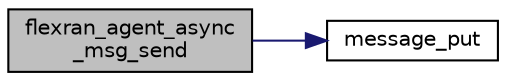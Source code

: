 digraph "flexran_agent_async_msg_send"
{
 // LATEX_PDF_SIZE
  edge [fontname="Helvetica",fontsize="10",labelfontname="Helvetica",labelfontsize="10"];
  node [fontname="Helvetica",fontsize="10",shape=record];
  rankdir="LR";
  Node1 [label="flexran_agent_async\l_msg_send",height=0.2,width=0.4,color="black", fillcolor="grey75", style="filled", fontcolor="black",tooltip=" "];
  Node1 -> Node2 [color="midnightblue",fontsize="10",style="solid",fontname="Helvetica"];
  Node2 [label="message_put",height=0.2,width=0.4,color="black", fillcolor="white", style="filled",URL="$message__queue_8c.html#ad138f3a380c5f1f5638758702314989f",tooltip=" "];
}
